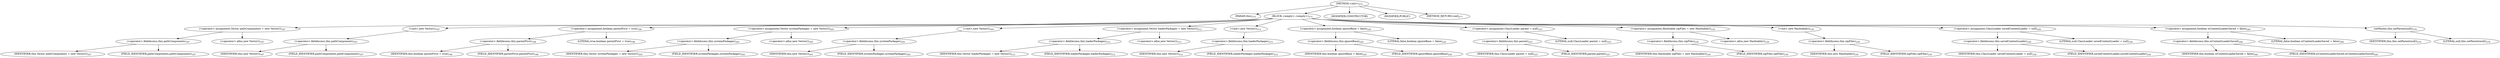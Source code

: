 digraph "&lt;init&gt;" {  
"350" [label = <(METHOD,&lt;init&gt;)<SUB>275</SUB>> ]
"32" [label = <(PARAM,this)<SUB>275</SUB>> ]
"351" [label = <(BLOCK,&lt;empty&gt;,&lt;empty&gt;)<SUB>275</SUB>> ]
"352" [label = <(&lt;operator&gt;.assignment,Vector pathComponents = new Vector())<SUB>187</SUB>> ]
"353" [label = <(&lt;operator&gt;.fieldAccess,this.pathComponents)<SUB>187</SUB>> ]
"354" [label = <(IDENTIFIER,this,Vector pathComponents = new Vector())<SUB>187</SUB>> ]
"355" [label = <(FIELD_IDENTIFIER,pathComponents,pathComponents)<SUB>187</SUB>> ]
"356" [label = <(&lt;operator&gt;.alloc,new Vector())<SUB>187</SUB>> ]
"357" [label = <(&lt;init&gt;,new Vector())<SUB>187</SUB>> ]
"358" [label = <(&lt;operator&gt;.fieldAccess,this.pathComponents)<SUB>187</SUB>> ]
"359" [label = <(IDENTIFIER,this,new Vector())<SUB>187</SUB>> ]
"360" [label = <(FIELD_IDENTIFIER,pathComponents,pathComponents)<SUB>187</SUB>> ]
"361" [label = <(&lt;operator&gt;.assignment,boolean parentFirst = true)<SUB>198</SUB>> ]
"362" [label = <(&lt;operator&gt;.fieldAccess,this.parentFirst)<SUB>198</SUB>> ]
"363" [label = <(IDENTIFIER,this,boolean parentFirst = true)<SUB>198</SUB>> ]
"364" [label = <(FIELD_IDENTIFIER,parentFirst,parentFirst)<SUB>198</SUB>> ]
"365" [label = <(LITERAL,true,boolean parentFirst = true)<SUB>198</SUB>> ]
"366" [label = <(&lt;operator&gt;.assignment,Vector systemPackages = new Vector())<SUB>205</SUB>> ]
"367" [label = <(&lt;operator&gt;.fieldAccess,this.systemPackages)<SUB>205</SUB>> ]
"368" [label = <(IDENTIFIER,this,Vector systemPackages = new Vector())<SUB>205</SUB>> ]
"369" [label = <(FIELD_IDENTIFIER,systemPackages,systemPackages)<SUB>205</SUB>> ]
"370" [label = <(&lt;operator&gt;.alloc,new Vector())<SUB>205</SUB>> ]
"371" [label = <(&lt;init&gt;,new Vector())<SUB>205</SUB>> ]
"372" [label = <(&lt;operator&gt;.fieldAccess,this.systemPackages)<SUB>205</SUB>> ]
"373" [label = <(IDENTIFIER,this,new Vector())<SUB>205</SUB>> ]
"374" [label = <(FIELD_IDENTIFIER,systemPackages,systemPackages)<SUB>205</SUB>> ]
"375" [label = <(&lt;operator&gt;.assignment,Vector loaderPackages = new Vector())<SUB>212</SUB>> ]
"376" [label = <(&lt;operator&gt;.fieldAccess,this.loaderPackages)<SUB>212</SUB>> ]
"377" [label = <(IDENTIFIER,this,Vector loaderPackages = new Vector())<SUB>212</SUB>> ]
"378" [label = <(FIELD_IDENTIFIER,loaderPackages,loaderPackages)<SUB>212</SUB>> ]
"379" [label = <(&lt;operator&gt;.alloc,new Vector())<SUB>212</SUB>> ]
"380" [label = <(&lt;init&gt;,new Vector())<SUB>212</SUB>> ]
"381" [label = <(&lt;operator&gt;.fieldAccess,this.loaderPackages)<SUB>212</SUB>> ]
"382" [label = <(IDENTIFIER,this,new Vector())<SUB>212</SUB>> ]
"383" [label = <(FIELD_IDENTIFIER,loaderPackages,loaderPackages)<SUB>212</SUB>> ]
"384" [label = <(&lt;operator&gt;.assignment,boolean ignoreBase = false)<SUB>220</SUB>> ]
"385" [label = <(&lt;operator&gt;.fieldAccess,this.ignoreBase)<SUB>220</SUB>> ]
"386" [label = <(IDENTIFIER,this,boolean ignoreBase = false)<SUB>220</SUB>> ]
"387" [label = <(FIELD_IDENTIFIER,ignoreBase,ignoreBase)<SUB>220</SUB>> ]
"388" [label = <(LITERAL,false,boolean ignoreBase = false)<SUB>220</SUB>> ]
"389" [label = <(&lt;operator&gt;.assignment,ClassLoader parent = null)<SUB>225</SUB>> ]
"390" [label = <(&lt;operator&gt;.fieldAccess,this.parent)<SUB>225</SUB>> ]
"391" [label = <(IDENTIFIER,this,ClassLoader parent = null)<SUB>225</SUB>> ]
"392" [label = <(FIELD_IDENTIFIER,parent,parent)<SUB>225</SUB>> ]
"393" [label = <(LITERAL,null,ClassLoader parent = null)<SUB>225</SUB>> ]
"394" [label = <(&lt;operator&gt;.assignment,Hashtable zipFiles = new Hashtable())<SUB>230</SUB>> ]
"395" [label = <(&lt;operator&gt;.fieldAccess,this.zipFiles)<SUB>230</SUB>> ]
"396" [label = <(IDENTIFIER,this,Hashtable zipFiles = new Hashtable())<SUB>230</SUB>> ]
"397" [label = <(FIELD_IDENTIFIER,zipFiles,zipFiles)<SUB>230</SUB>> ]
"398" [label = <(&lt;operator&gt;.alloc,new Hashtable())<SUB>230</SUB>> ]
"399" [label = <(&lt;init&gt;,new Hashtable())<SUB>230</SUB>> ]
"400" [label = <(&lt;operator&gt;.fieldAccess,this.zipFiles)<SUB>230</SUB>> ]
"401" [label = <(IDENTIFIER,this,new Hashtable())<SUB>230</SUB>> ]
"402" [label = <(FIELD_IDENTIFIER,zipFiles,zipFiles)<SUB>230</SUB>> ]
"403" [label = <(&lt;operator&gt;.assignment,ClassLoader savedContextLoader = null)<SUB>236</SUB>> ]
"404" [label = <(&lt;operator&gt;.fieldAccess,this.savedContextLoader)<SUB>236</SUB>> ]
"405" [label = <(IDENTIFIER,this,ClassLoader savedContextLoader = null)<SUB>236</SUB>> ]
"406" [label = <(FIELD_IDENTIFIER,savedContextLoader,savedContextLoader)<SUB>236</SUB>> ]
"407" [label = <(LITERAL,null,ClassLoader savedContextLoader = null)<SUB>236</SUB>> ]
"408" [label = <(&lt;operator&gt;.assignment,boolean isContextLoaderSaved = false)<SUB>240</SUB>> ]
"409" [label = <(&lt;operator&gt;.fieldAccess,this.isContextLoaderSaved)<SUB>240</SUB>> ]
"410" [label = <(IDENTIFIER,this,boolean isContextLoaderSaved = false)<SUB>240</SUB>> ]
"411" [label = <(FIELD_IDENTIFIER,isContextLoaderSaved,isContextLoaderSaved)<SUB>240</SUB>> ]
"412" [label = <(LITERAL,false,boolean isContextLoaderSaved = false)<SUB>240</SUB>> ]
"413" [label = <(setParent,this.setParent(null))<SUB>276</SUB>> ]
"31" [label = <(IDENTIFIER,this,this.setParent(null))<SUB>276</SUB>> ]
"414" [label = <(LITERAL,null,this.setParent(null))<SUB>276</SUB>> ]
"415" [label = <(MODIFIER,CONSTRUCTOR)> ]
"416" [label = <(MODIFIER,PUBLIC)> ]
"417" [label = <(METHOD_RETURN,void)<SUB>277</SUB>> ]
  "350" -> "32" 
  "350" -> "351" 
  "350" -> "415" 
  "350" -> "416" 
  "350" -> "417" 
  "351" -> "352" 
  "351" -> "357" 
  "351" -> "361" 
  "351" -> "366" 
  "351" -> "371" 
  "351" -> "375" 
  "351" -> "380" 
  "351" -> "384" 
  "351" -> "389" 
  "351" -> "394" 
  "351" -> "399" 
  "351" -> "403" 
  "351" -> "408" 
  "351" -> "413" 
  "352" -> "353" 
  "352" -> "356" 
  "353" -> "354" 
  "353" -> "355" 
  "357" -> "358" 
  "358" -> "359" 
  "358" -> "360" 
  "361" -> "362" 
  "361" -> "365" 
  "362" -> "363" 
  "362" -> "364" 
  "366" -> "367" 
  "366" -> "370" 
  "367" -> "368" 
  "367" -> "369" 
  "371" -> "372" 
  "372" -> "373" 
  "372" -> "374" 
  "375" -> "376" 
  "375" -> "379" 
  "376" -> "377" 
  "376" -> "378" 
  "380" -> "381" 
  "381" -> "382" 
  "381" -> "383" 
  "384" -> "385" 
  "384" -> "388" 
  "385" -> "386" 
  "385" -> "387" 
  "389" -> "390" 
  "389" -> "393" 
  "390" -> "391" 
  "390" -> "392" 
  "394" -> "395" 
  "394" -> "398" 
  "395" -> "396" 
  "395" -> "397" 
  "399" -> "400" 
  "400" -> "401" 
  "400" -> "402" 
  "403" -> "404" 
  "403" -> "407" 
  "404" -> "405" 
  "404" -> "406" 
  "408" -> "409" 
  "408" -> "412" 
  "409" -> "410" 
  "409" -> "411" 
  "413" -> "31" 
  "413" -> "414" 
}
